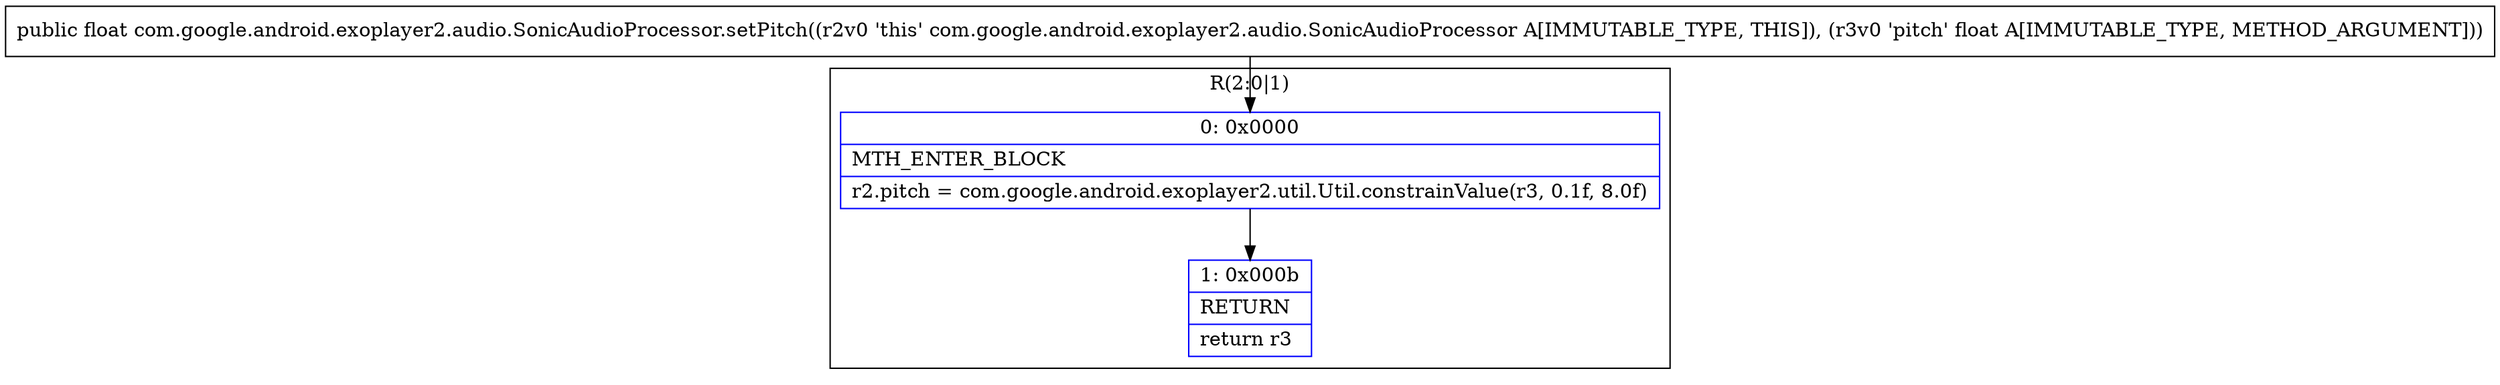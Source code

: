 digraph "CFG forcom.google.android.exoplayer2.audio.SonicAudioProcessor.setPitch(F)F" {
subgraph cluster_Region_2097441115 {
label = "R(2:0|1)";
node [shape=record,color=blue];
Node_0 [shape=record,label="{0\:\ 0x0000|MTH_ENTER_BLOCK\l|r2.pitch = com.google.android.exoplayer2.util.Util.constrainValue(r3, 0.1f, 8.0f)\l}"];
Node_1 [shape=record,label="{1\:\ 0x000b|RETURN\l|return r3\l}"];
}
MethodNode[shape=record,label="{public float com.google.android.exoplayer2.audio.SonicAudioProcessor.setPitch((r2v0 'this' com.google.android.exoplayer2.audio.SonicAudioProcessor A[IMMUTABLE_TYPE, THIS]), (r3v0 'pitch' float A[IMMUTABLE_TYPE, METHOD_ARGUMENT])) }"];
MethodNode -> Node_0;
Node_0 -> Node_1;
}

